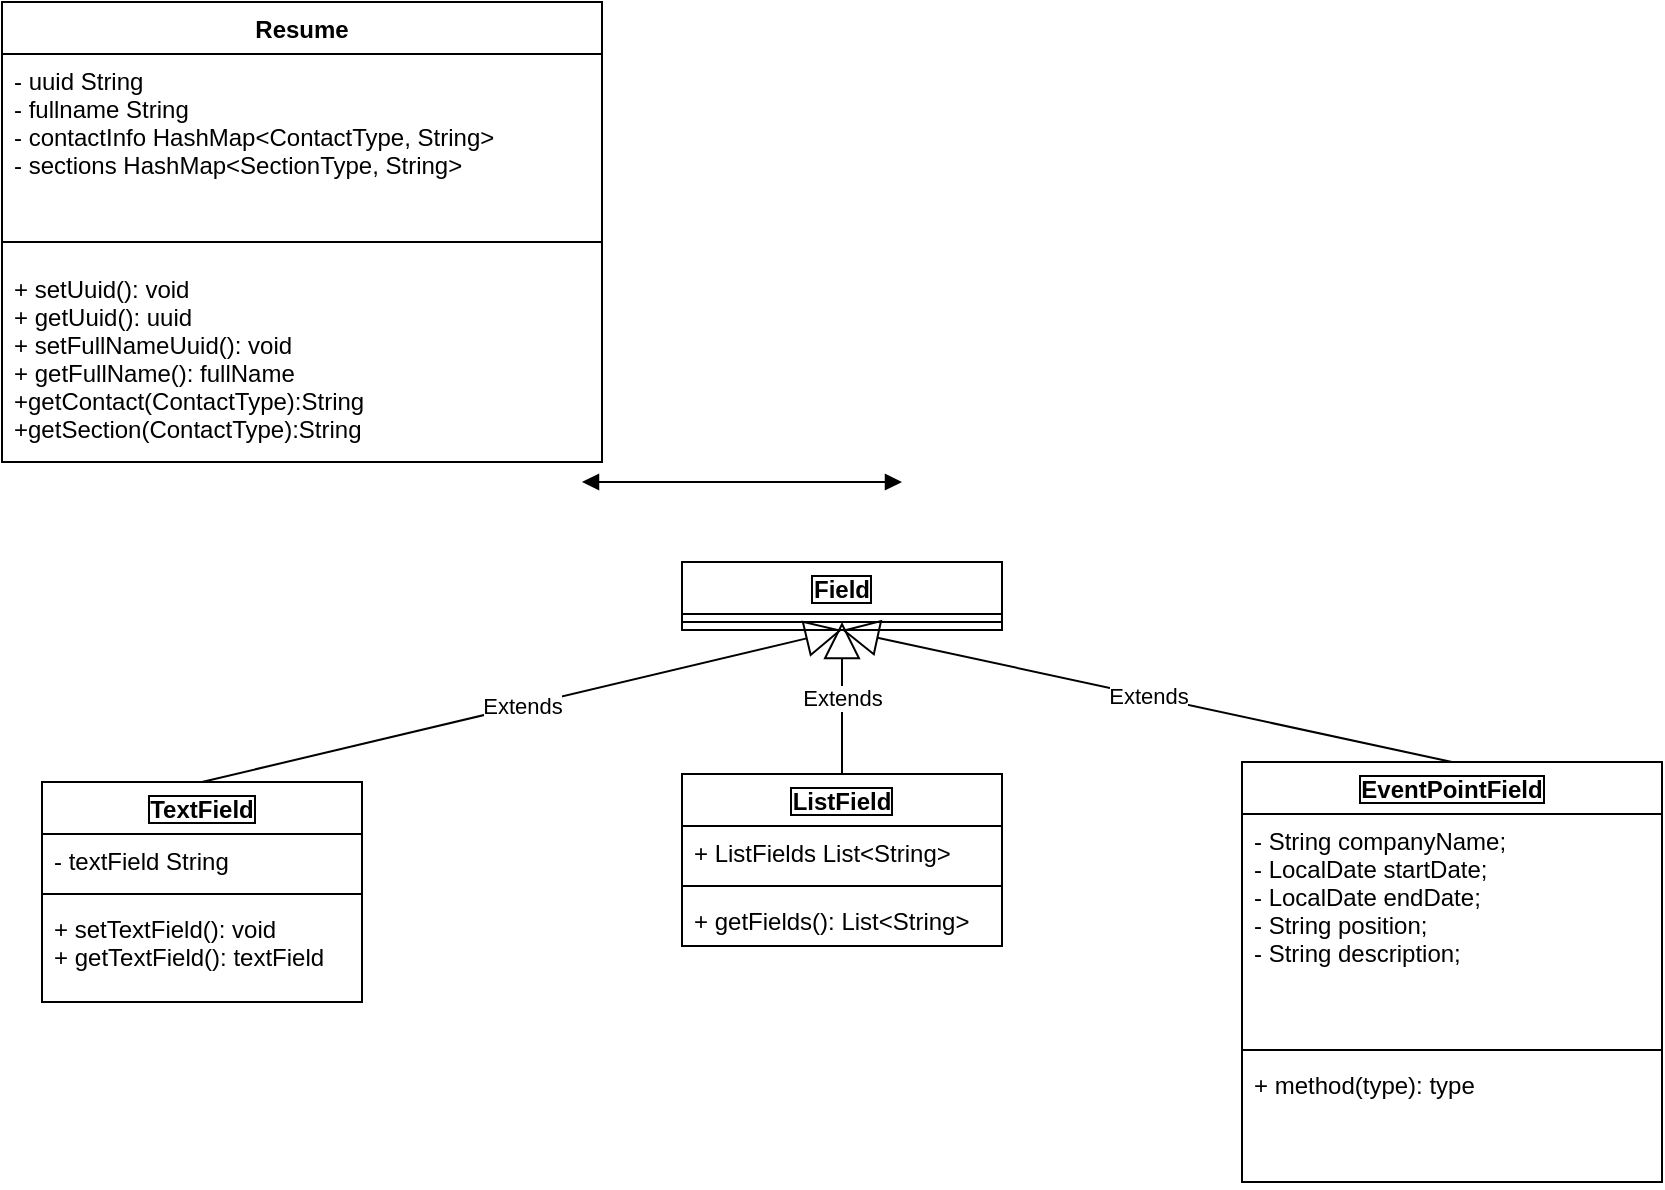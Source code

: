 <mxfile version="18.0.6" type="github"><diagram id="fFNd2Jv2OOi4PG3JJ3dx" name="Page-1"><mxGraphModel dx="1038" dy="564" grid="1" gridSize="10" guides="1" tooltips="1" connect="1" arrows="1" fold="1" page="1" pageScale="1" pageWidth="850" pageHeight="1100" math="0" shadow="0"><root><mxCell id="0"/><mxCell id="1" parent="0"/><mxCell id="at_urgfjE1kt4REhZvFI-2" value="Resume" style="swimlane;fontStyle=1;align=center;verticalAlign=top;childLayout=stackLayout;horizontal=1;startSize=26;horizontalStack=0;resizeParent=1;resizeParentMax=0;resizeLast=0;collapsible=1;marginBottom=0;" vertex="1" parent="1"><mxGeometry x="60" y="50" width="300" height="230" as="geometry"><mxRectangle x="60" y="50" width="80" height="26" as="alternateBounds"/></mxGeometry></mxCell><mxCell id="at_urgfjE1kt4REhZvFI-3" value="- uuid String&#xA;- fullname String&#xA;- contactInfo HashMap&lt;ContactType, String&gt;&#xA;- sections HashMap&lt;SectionType, String&gt;" style="text;strokeColor=none;fillColor=none;align=left;verticalAlign=top;spacingLeft=4;spacingRight=4;overflow=hidden;rotatable=0;points=[[0,0.5],[1,0.5]];portConstraint=eastwest;" vertex="1" parent="at_urgfjE1kt4REhZvFI-2"><mxGeometry y="26" width="300" height="84" as="geometry"/></mxCell><mxCell id="at_urgfjE1kt4REhZvFI-4" value="" style="line;strokeWidth=1;fillColor=none;align=left;verticalAlign=middle;spacingTop=-1;spacingLeft=3;spacingRight=3;rotatable=0;labelPosition=right;points=[];portConstraint=eastwest;" vertex="1" parent="at_urgfjE1kt4REhZvFI-2"><mxGeometry y="110" width="300" height="20" as="geometry"/></mxCell><mxCell id="at_urgfjE1kt4REhZvFI-5" value="+ setUuid(): void&#xA;+ getUuid(): uuid&#xA;+ setFullNameUuid(): void&#xA;+ getFullName(): fullName&#xA;+getContact(ContactType):String&#xA;+getSection(ContactType):String" style="text;strokeColor=none;fillColor=none;align=left;verticalAlign=top;spacingLeft=4;spacingRight=4;overflow=hidden;rotatable=0;points=[[0,0.5],[1,0.5]];portConstraint=eastwest;" vertex="1" parent="at_urgfjE1kt4REhZvFI-2"><mxGeometry y="130" width="300" height="100" as="geometry"/></mxCell><mxCell id="at_urgfjE1kt4REhZvFI-7" value="Field" style="swimlane;fontStyle=1;align=center;verticalAlign=top;childLayout=stackLayout;horizontal=1;startSize=26;horizontalStack=0;resizeParent=1;resizeParentMax=0;resizeLast=0;collapsible=1;marginBottom=0;labelBorderColor=default;" vertex="1" parent="1"><mxGeometry x="400" y="330" width="160" height="34" as="geometry"/></mxCell><mxCell id="at_urgfjE1kt4REhZvFI-9" value="" style="line;strokeWidth=1;fillColor=none;align=left;verticalAlign=middle;spacingTop=-1;spacingLeft=3;spacingRight=3;rotatable=0;labelPosition=right;points=[];portConstraint=eastwest;labelBorderColor=default;" vertex="1" parent="at_urgfjE1kt4REhZvFI-7"><mxGeometry y="26" width="160" height="8" as="geometry"/></mxCell><mxCell id="at_urgfjE1kt4REhZvFI-11" value="TextField" style="swimlane;fontStyle=1;align=center;verticalAlign=top;childLayout=stackLayout;horizontal=1;startSize=26;horizontalStack=0;resizeParent=1;resizeParentMax=0;resizeLast=0;collapsible=1;marginBottom=0;labelBorderColor=default;" vertex="1" parent="1"><mxGeometry x="80" y="440" width="160" height="110" as="geometry"/></mxCell><mxCell id="at_urgfjE1kt4REhZvFI-12" value="- textField String" style="text;strokeColor=none;fillColor=none;align=left;verticalAlign=top;spacingLeft=4;spacingRight=4;overflow=hidden;rotatable=0;points=[[0,0.5],[1,0.5]];portConstraint=eastwest;labelBorderColor=none;" vertex="1" parent="at_urgfjE1kt4REhZvFI-11"><mxGeometry y="26" width="160" height="26" as="geometry"/></mxCell><mxCell id="at_urgfjE1kt4REhZvFI-13" value="" style="line;strokeWidth=1;fillColor=none;align=left;verticalAlign=middle;spacingTop=-1;spacingLeft=3;spacingRight=3;rotatable=0;labelPosition=right;points=[];portConstraint=eastwest;labelBorderColor=default;" vertex="1" parent="at_urgfjE1kt4REhZvFI-11"><mxGeometry y="52" width="160" height="8" as="geometry"/></mxCell><mxCell id="at_urgfjE1kt4REhZvFI-14" value="+ setTextField(): void&#xA;+ getTextField(): textField" style="text;strokeColor=none;fillColor=none;align=left;verticalAlign=top;spacingLeft=4;spacingRight=4;overflow=hidden;rotatable=0;points=[[0,0.5],[1,0.5]];portConstraint=eastwest;labelBorderColor=none;" vertex="1" parent="at_urgfjE1kt4REhZvFI-11"><mxGeometry y="60" width="160" height="50" as="geometry"/></mxCell><mxCell id="at_urgfjE1kt4REhZvFI-15" value="ListField" style="swimlane;fontStyle=1;align=center;verticalAlign=top;childLayout=stackLayout;horizontal=1;startSize=26;horizontalStack=0;resizeParent=1;resizeParentMax=0;resizeLast=0;collapsible=1;marginBottom=0;labelBorderColor=default;" vertex="1" parent="1"><mxGeometry x="400" y="436" width="160" height="86" as="geometry"/></mxCell><mxCell id="at_urgfjE1kt4REhZvFI-16" value="+ ListFields List&lt;String&gt;" style="text;strokeColor=none;fillColor=none;align=left;verticalAlign=top;spacingLeft=4;spacingRight=4;overflow=hidden;rotatable=0;points=[[0,0.5],[1,0.5]];portConstraint=eastwest;labelBorderColor=none;" vertex="1" parent="at_urgfjE1kt4REhZvFI-15"><mxGeometry y="26" width="160" height="26" as="geometry"/></mxCell><mxCell id="at_urgfjE1kt4REhZvFI-17" value="" style="line;strokeWidth=1;fillColor=none;align=left;verticalAlign=middle;spacingTop=-1;spacingLeft=3;spacingRight=3;rotatable=0;labelPosition=right;points=[];portConstraint=eastwest;labelBorderColor=default;" vertex="1" parent="at_urgfjE1kt4REhZvFI-15"><mxGeometry y="52" width="160" height="8" as="geometry"/></mxCell><mxCell id="at_urgfjE1kt4REhZvFI-18" value="+ getFields(): List&lt;String&gt;" style="text;strokeColor=none;fillColor=none;align=left;verticalAlign=top;spacingLeft=4;spacingRight=4;overflow=hidden;rotatable=0;points=[[0,0.5],[1,0.5]];portConstraint=eastwest;labelBorderColor=none;" vertex="1" parent="at_urgfjE1kt4REhZvFI-15"><mxGeometry y="60" width="160" height="26" as="geometry"/></mxCell><mxCell id="at_urgfjE1kt4REhZvFI-19" value="EventPointField" style="swimlane;fontStyle=1;align=center;verticalAlign=top;childLayout=stackLayout;horizontal=1;startSize=26;horizontalStack=0;resizeParent=1;resizeParentMax=0;resizeLast=0;collapsible=1;marginBottom=0;labelBorderColor=default;" vertex="1" parent="1"><mxGeometry x="680" y="430" width="210" height="210" as="geometry"/></mxCell><mxCell id="at_urgfjE1kt4REhZvFI-20" value="- String companyName;&#xA;- LocalDate startDate;&#xA;- LocalDate endDate;&#xA;- String position;&#xA;- String description;" style="text;strokeColor=none;fillColor=none;align=left;verticalAlign=top;spacingLeft=4;spacingRight=4;overflow=hidden;rotatable=0;points=[[0,0.5],[1,0.5]];portConstraint=eastwest;labelBorderColor=none;" vertex="1" parent="at_urgfjE1kt4REhZvFI-19"><mxGeometry y="26" width="210" height="114" as="geometry"/></mxCell><mxCell id="at_urgfjE1kt4REhZvFI-21" value="" style="line;strokeWidth=1;fillColor=none;align=left;verticalAlign=middle;spacingTop=-1;spacingLeft=3;spacingRight=3;rotatable=0;labelPosition=right;points=[];portConstraint=eastwest;labelBorderColor=default;" vertex="1" parent="at_urgfjE1kt4REhZvFI-19"><mxGeometry y="140" width="210" height="8" as="geometry"/></mxCell><mxCell id="at_urgfjE1kt4REhZvFI-22" value="+ method(type): type" style="text;strokeColor=none;fillColor=none;align=left;verticalAlign=top;spacingLeft=4;spacingRight=4;overflow=hidden;rotatable=0;points=[[0,0.5],[1,0.5]];portConstraint=eastwest;labelBorderColor=none;" vertex="1" parent="at_urgfjE1kt4REhZvFI-19"><mxGeometry y="148" width="210" height="62" as="geometry"/></mxCell><mxCell id="at_urgfjE1kt4REhZvFI-23" value="" style="endArrow=block;startArrow=block;endFill=1;startFill=1;html=1;rounded=0;" edge="1" parent="1"><mxGeometry width="160" relative="1" as="geometry"><mxPoint x="350" y="290" as="sourcePoint"/><mxPoint x="510" y="290" as="targetPoint"/></mxGeometry></mxCell><mxCell id="at_urgfjE1kt4REhZvFI-24" value="Extends" style="endArrow=block;endSize=16;endFill=0;html=1;rounded=0;entryX=0.5;entryY=1;entryDx=0;entryDy=0;exitX=0.5;exitY=0;exitDx=0;exitDy=0;" edge="1" parent="1" source="at_urgfjE1kt4REhZvFI-11" target="at_urgfjE1kt4REhZvFI-7"><mxGeometry width="160" relative="1" as="geometry"><mxPoint x="150" y="410" as="sourcePoint"/><mxPoint x="310" y="410" as="targetPoint"/></mxGeometry></mxCell><mxCell id="at_urgfjE1kt4REhZvFI-25" value="Extends" style="endArrow=block;endSize=16;endFill=0;html=1;rounded=0;entryX=0.5;entryY=1;entryDx=0;entryDy=0;exitX=0.5;exitY=0;exitDx=0;exitDy=0;" edge="1" parent="1" source="at_urgfjE1kt4REhZvFI-19" target="at_urgfjE1kt4REhZvFI-7"><mxGeometry width="160" relative="1" as="geometry"><mxPoint x="680" y="370" as="sourcePoint"/><mxPoint x="840" y="370" as="targetPoint"/></mxGeometry></mxCell><mxCell id="at_urgfjE1kt4REhZvFI-26" value="Extends" style="endArrow=block;endSize=16;endFill=0;html=1;rounded=0;exitX=0.5;exitY=0;exitDx=0;exitDy=0;" edge="1" parent="1" source="at_urgfjE1kt4REhZvFI-15"><mxGeometry width="160" relative="1" as="geometry"><mxPoint x="130" y="360" as="sourcePoint"/><mxPoint x="480" y="360" as="targetPoint"/></mxGeometry></mxCell></root></mxGraphModel></diagram></mxfile>